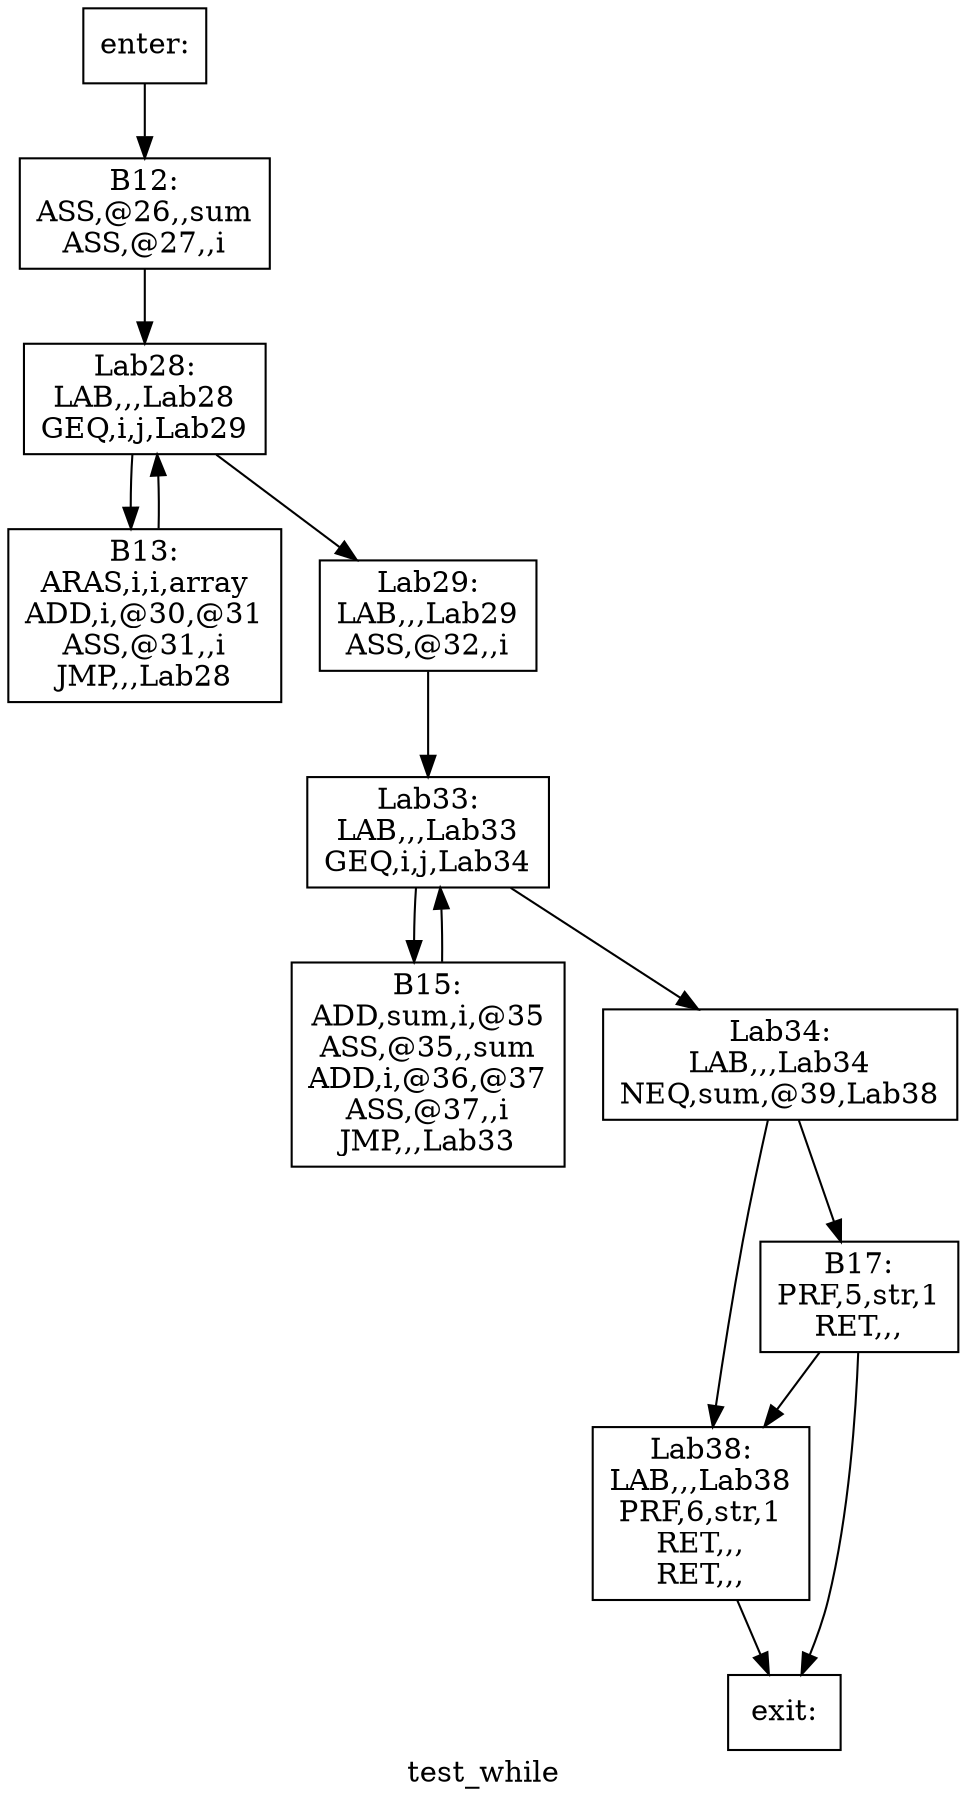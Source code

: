 digraph test_while{
label =test_while
B12[label="B12:\nASS,@26,,sum\nASS,@27,,i\n" shape=box]
B13[label="B13:\nARAS,i,i,array\nADD,i,@30,@31\nASS,@31,,i\nJMP,,,Lab28\n" shape=box]
B15[label="B15:\nADD,sum,i,@35\nASS,@35,,sum\nADD,i,@36,@37\nASS,@37,,i\nJMP,,,Lab33\n" shape=box]
B17[label="B17:\nPRF,5,str,1\nRET,,,\n" shape=box]
Lab28[label="Lab28:\nLAB,,,Lab28\nGEQ,i,j,Lab29\n" shape=box]
Lab29[label="Lab29:\nLAB,,,Lab29\nASS,@32,,i\n" shape=box]
Lab33[label="Lab33:\nLAB,,,Lab33\nGEQ,i,j,Lab34\n" shape=box]
Lab34[label="Lab34:\nLAB,,,Lab34\nNEQ,sum,@39,Lab38\n" shape=box]
Lab38[label="Lab38:\nLAB,,,Lab38\nPRF,6,str,1\nRET,,,\nRET,,,\n" shape=box]
enter[label="enter:\n" shape=box]
exit[label="exit:\n" shape=box]
B12->Lab28
B13->Lab28
B15->Lab33
B17->Lab38
B17->exit
Lab28->B13
Lab28->Lab29
Lab29->Lab33
Lab33->B15
Lab33->Lab34
Lab34->B17
Lab34->Lab38
Lab38->exit
enter->B12
}
